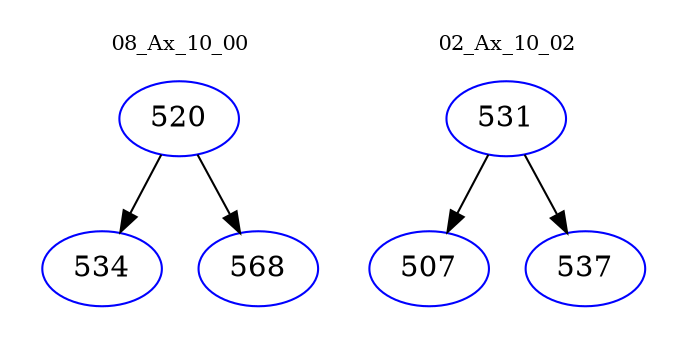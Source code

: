 digraph{
subgraph cluster_0 {
color = white
label = "08_Ax_10_00";
fontsize=10;
T0_520 [label="520", color="blue"]
T0_520 -> T0_534 [color="black"]
T0_534 [label="534", color="blue"]
T0_520 -> T0_568 [color="black"]
T0_568 [label="568", color="blue"]
}
subgraph cluster_1 {
color = white
label = "02_Ax_10_02";
fontsize=10;
T1_531 [label="531", color="blue"]
T1_531 -> T1_507 [color="black"]
T1_507 [label="507", color="blue"]
T1_531 -> T1_537 [color="black"]
T1_537 [label="537", color="blue"]
}
}
